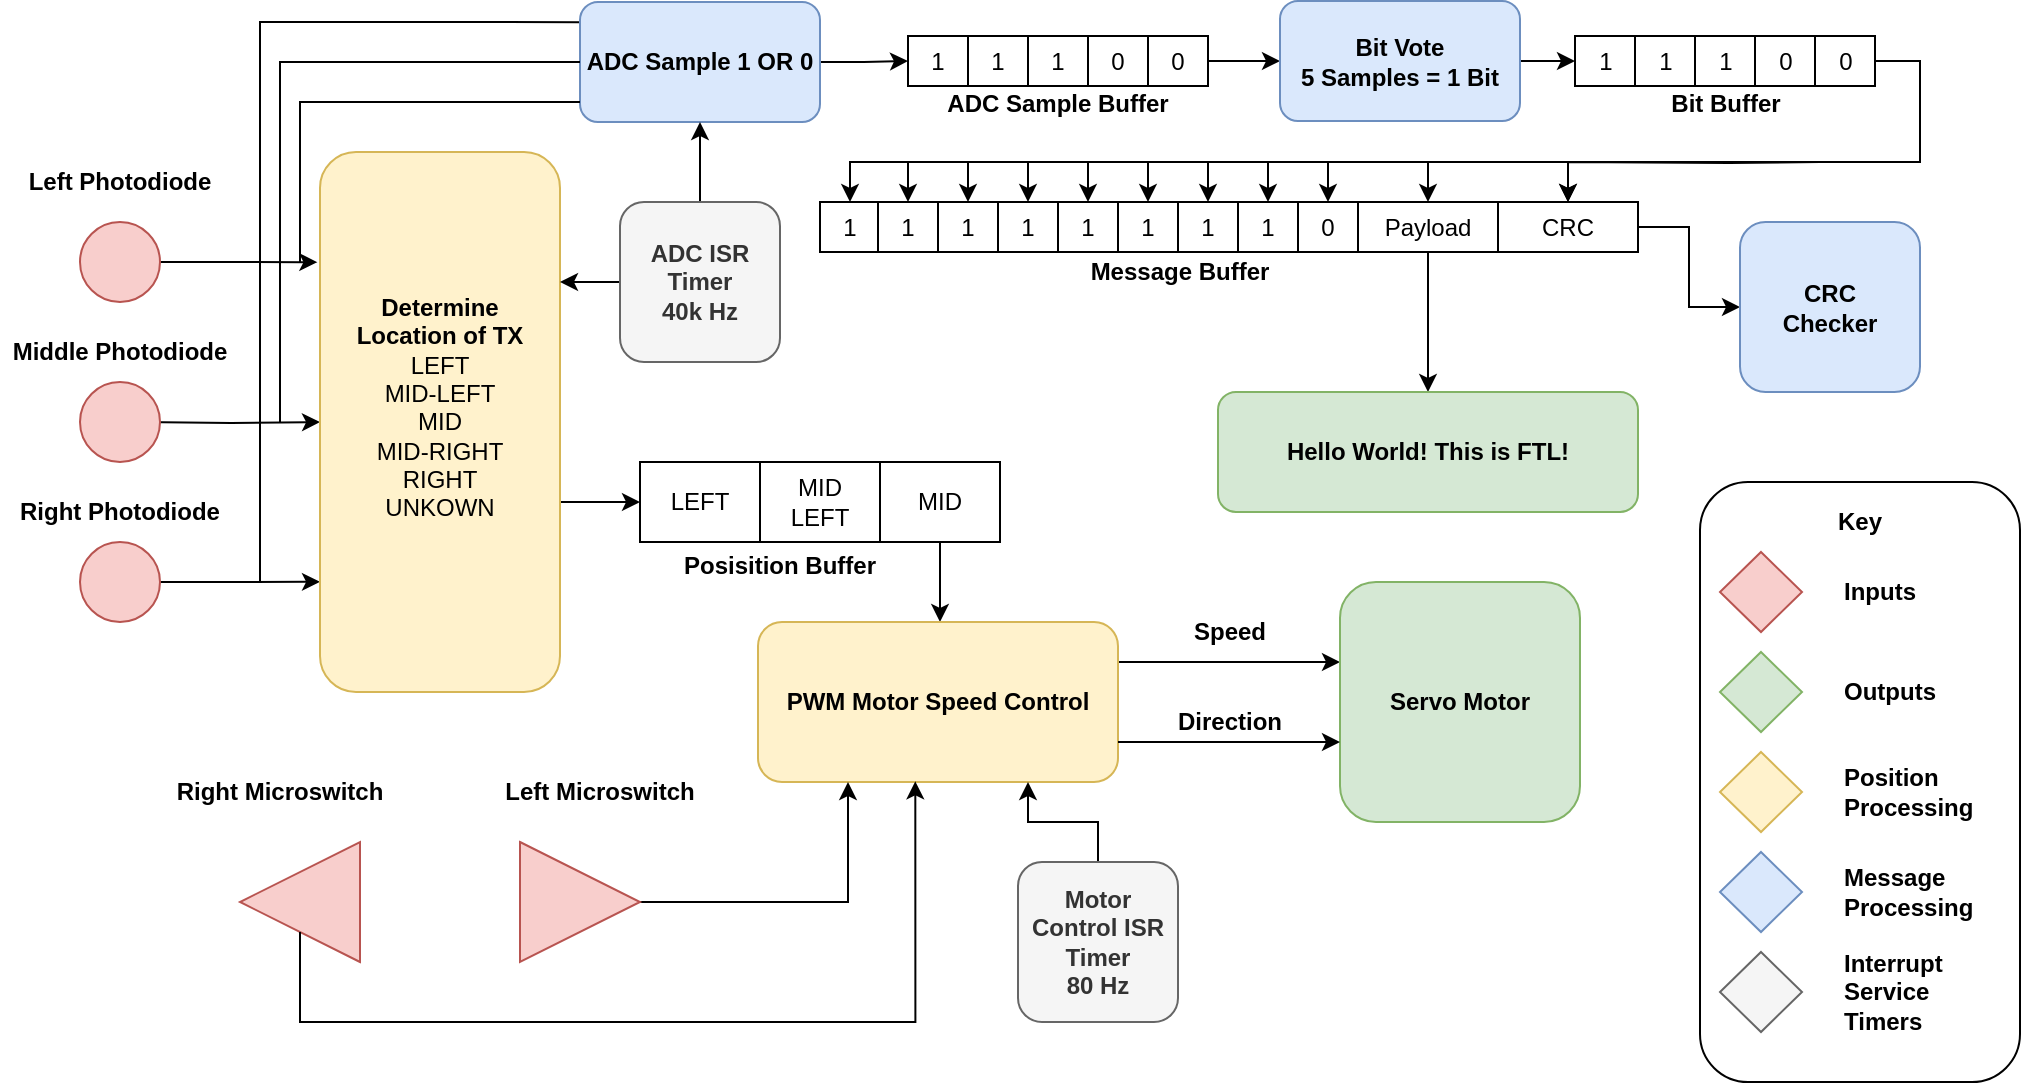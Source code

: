 <mxfile version="25.0.2" pages="2">
  <diagram name="Page-1" id="uJWA0XU8A8i6pRbWtTfs">
    <mxGraphModel dx="1018" dy="686" grid="1" gridSize="10" guides="1" tooltips="1" connect="1" arrows="1" fold="1" page="1" pageScale="1" pageWidth="850" pageHeight="1100" math="0" shadow="0">
      <root>
        <mxCell id="0" />
        <mxCell id="1" parent="0" />
        <mxCell id="qYzG8PUJJpeO185bwS53-140" value="" style="rounded=1;whiteSpace=wrap;html=1;" parent="1" vertex="1">
          <mxGeometry x="890" y="290" width="160" height="300" as="geometry" />
        </mxCell>
        <mxCell id="qYzG8PUJJpeO185bwS53-11" value="" style="edgeStyle=orthogonalEdgeStyle;rounded=0;orthogonalLoop=1;jettySize=auto;html=1;entryX=0;entryY=0.5;entryDx=0;entryDy=0;" parent="1" target="qYzG8PUJJpeO185bwS53-14" edge="1">
          <mxGeometry relative="1" as="geometry">
            <mxPoint x="110" y="260.0" as="sourcePoint" />
            <mxPoint x="190.26" y="240.0" as="targetPoint" />
          </mxGeometry>
        </mxCell>
        <mxCell id="qYzG8PUJJpeO185bwS53-3" value="" style="ellipse;whiteSpace=wrap;html=1;aspect=fixed;fillColor=#f8cecc;strokeColor=#b85450;" parent="1" vertex="1">
          <mxGeometry x="80" y="240" width="40" height="40" as="geometry" />
        </mxCell>
        <mxCell id="qYzG8PUJJpeO185bwS53-12" value="" style="edgeStyle=orthogonalEdgeStyle;rounded=0;orthogonalLoop=1;jettySize=auto;html=1;entryX=0;entryY=0.796;entryDx=0;entryDy=0;entryPerimeter=0;" parent="1" source="qYzG8PUJJpeO185bwS53-5" target="qYzG8PUJJpeO185bwS53-14" edge="1">
          <mxGeometry relative="1" as="geometry">
            <Array as="points" />
          </mxGeometry>
        </mxCell>
        <mxCell id="qYzG8PUJJpeO185bwS53-5" value="" style="ellipse;whiteSpace=wrap;html=1;aspect=fixed;fillColor=#f8cecc;strokeColor=#b85450;" parent="1" vertex="1">
          <mxGeometry x="80" y="320" width="40" height="40" as="geometry" />
        </mxCell>
        <mxCell id="qYzG8PUJJpeO185bwS53-10" value="" style="edgeStyle=orthogonalEdgeStyle;rounded=0;orthogonalLoop=1;jettySize=auto;html=1;entryX=-0.011;entryY=0.204;entryDx=0;entryDy=0;entryPerimeter=0;" parent="1" source="qYzG8PUJJpeO185bwS53-7" target="qYzG8PUJJpeO185bwS53-14" edge="1">
          <mxGeometry relative="1" as="geometry">
            <Array as="points" />
          </mxGeometry>
        </mxCell>
        <mxCell id="qYzG8PUJJpeO185bwS53-7" value="" style="ellipse;whiteSpace=wrap;html=1;aspect=fixed;fillColor=#f8cecc;strokeColor=#b85450;" parent="1" vertex="1">
          <mxGeometry x="80" y="160" width="40" height="40" as="geometry" />
        </mxCell>
        <mxCell id="qYzG8PUJJpeO185bwS53-98" style="edgeStyle=orthogonalEdgeStyle;rounded=0;orthogonalLoop=1;jettySize=auto;html=1;entryX=0;entryY=0.5;entryDx=0;entryDy=0;" parent="1" source="qYzG8PUJJpeO185bwS53-14" target="qYzG8PUJJpeO185bwS53-91" edge="1">
          <mxGeometry relative="1" as="geometry">
            <Array as="points">
              <mxPoint x="330" y="300" />
              <mxPoint x="330" y="300" />
            </Array>
          </mxGeometry>
        </mxCell>
        <mxCell id="qYzG8PUJJpeO185bwS53-14" value="&lt;div&gt;&lt;b&gt;Determine&lt;/b&gt;&lt;/div&gt;&lt;div&gt;&lt;b&gt;Location of TX&lt;/b&gt;&lt;/div&gt;&lt;div&gt;LEFT&lt;/div&gt;&lt;div&gt;MID-LEFT&lt;/div&gt;&lt;div&gt;MID&lt;br&gt;MID-RIGHT&lt;/div&gt;&lt;div&gt;RIGHT&lt;/div&gt;&lt;div&gt;UNKOWN&lt;/div&gt;&lt;div&gt;&lt;br&gt;&lt;/div&gt;" style="rounded=1;whiteSpace=wrap;html=1;fillColor=#fff2cc;strokeColor=#d6b656;" parent="1" vertex="1">
          <mxGeometry x="200" y="125" width="120" height="270" as="geometry" />
        </mxCell>
        <mxCell id="qYzG8PUJJpeO185bwS53-22" value="" style="endArrow=none;html=1;rounded=0;" parent="1" edge="1">
          <mxGeometry width="50" height="50" relative="1" as="geometry">
            <mxPoint x="170" y="340" as="sourcePoint" />
            <mxPoint x="170" y="260" as="targetPoint" />
          </mxGeometry>
        </mxCell>
        <mxCell id="qYzG8PUJJpeO185bwS53-23" value="" style="endArrow=none;html=1;rounded=0;entryX=0.004;entryY=0.168;entryDx=0;entryDy=0;entryPerimeter=0;" parent="1" target="qYzG8PUJJpeO185bwS53-36" edge="1">
          <mxGeometry width="50" height="50" relative="1" as="geometry">
            <mxPoint x="170" y="260" as="sourcePoint" />
            <mxPoint x="170" y="180" as="targetPoint" />
            <Array as="points">
              <mxPoint x="170" y="60" />
            </Array>
          </mxGeometry>
        </mxCell>
        <mxCell id="qYzG8PUJJpeO185bwS53-24" value="" style="endArrow=none;html=1;rounded=0;" parent="1" edge="1">
          <mxGeometry width="50" height="50" relative="1" as="geometry">
            <mxPoint x="180" y="260" as="sourcePoint" />
            <mxPoint x="180" y="180" as="targetPoint" />
          </mxGeometry>
        </mxCell>
        <mxCell id="qYzG8PUJJpeO185bwS53-46" value="" style="edgeStyle=orthogonalEdgeStyle;rounded=0;orthogonalLoop=1;jettySize=auto;html=1;entryX=0;entryY=0.5;entryDx=0;entryDy=0;" parent="1" source="qYzG8PUJJpeO185bwS53-36" target="qYzG8PUJJpeO185bwS53-40" edge="1">
          <mxGeometry relative="1" as="geometry" />
        </mxCell>
        <mxCell id="qYzG8PUJJpeO185bwS53-36" value="&lt;b&gt;ADC Sample 1 OR 0&lt;/b&gt;" style="rounded=1;whiteSpace=wrap;html=1;fillColor=#dae8fc;strokeColor=#6c8ebf;" parent="1" vertex="1">
          <mxGeometry x="330" y="50" width="120" height="60" as="geometry" />
        </mxCell>
        <mxCell id="qYzG8PUJJpeO185bwS53-38" value="" style="endArrow=none;html=1;rounded=0;" parent="1" edge="1">
          <mxGeometry width="50" height="50" relative="1" as="geometry">
            <mxPoint x="180" y="180" as="sourcePoint" />
            <mxPoint x="330" y="80" as="targetPoint" />
            <Array as="points">
              <mxPoint x="180" y="80" />
            </Array>
          </mxGeometry>
        </mxCell>
        <mxCell id="qYzG8PUJJpeO185bwS53-39" value="" style="endArrow=none;html=1;rounded=0;" parent="1" edge="1">
          <mxGeometry width="50" height="50" relative="1" as="geometry">
            <mxPoint x="190" y="180" as="sourcePoint" />
            <mxPoint x="330" y="100" as="targetPoint" />
            <Array as="points">
              <mxPoint x="190" y="100" />
            </Array>
          </mxGeometry>
        </mxCell>
        <mxCell id="qYzG8PUJJpeO185bwS53-40" value="1" style="rounded=0;whiteSpace=wrap;html=1;" parent="1" vertex="1">
          <mxGeometry x="494" y="67" width="30" height="25" as="geometry" />
        </mxCell>
        <mxCell id="qYzG8PUJJpeO185bwS53-41" value="1" style="rounded=0;whiteSpace=wrap;html=1;" parent="1" vertex="1">
          <mxGeometry x="524" y="67" width="30" height="25" as="geometry" />
        </mxCell>
        <mxCell id="qYzG8PUJJpeO185bwS53-43" value="1" style="rounded=0;whiteSpace=wrap;html=1;" parent="1" vertex="1">
          <mxGeometry x="554" y="67" width="30" height="25" as="geometry" />
        </mxCell>
        <mxCell id="qYzG8PUJJpeO185bwS53-44" value="0" style="rounded=0;whiteSpace=wrap;html=1;" parent="1" vertex="1">
          <mxGeometry x="584" y="67" width="30" height="25" as="geometry" />
        </mxCell>
        <mxCell id="qYzG8PUJJpeO185bwS53-48" value="" style="edgeStyle=orthogonalEdgeStyle;rounded=0;orthogonalLoop=1;jettySize=auto;html=1;entryX=0;entryY=0.5;entryDx=0;entryDy=0;" parent="1" source="qYzG8PUJJpeO185bwS53-45" target="K6CkPss2-uKIPyYRZU2p-3" edge="1">
          <mxGeometry relative="1" as="geometry">
            <mxPoint x="674" y="79.5" as="targetPoint" />
          </mxGeometry>
        </mxCell>
        <mxCell id="qYzG8PUJJpeO185bwS53-45" value="0" style="rounded=0;whiteSpace=wrap;html=1;" parent="1" vertex="1">
          <mxGeometry x="614" y="67" width="30" height="25" as="geometry" />
        </mxCell>
        <mxCell id="qYzG8PUJJpeO185bwS53-73" style="edgeStyle=orthogonalEdgeStyle;rounded=0;orthogonalLoop=1;jettySize=auto;html=1;entryX=0.5;entryY=0;entryDx=0;entryDy=0;" parent="1" target="qYzG8PUJJpeO185bwS53-56" edge="1">
          <mxGeometry relative="1" as="geometry">
            <Array as="points">
              <mxPoint x="720" y="130" />
              <mxPoint x="395" y="130" />
            </Array>
            <mxPoint x="950" y="130" as="sourcePoint" />
          </mxGeometry>
        </mxCell>
        <mxCell id="qYzG8PUJJpeO185bwS53-74" style="edgeStyle=orthogonalEdgeStyle;rounded=0;orthogonalLoop=1;jettySize=auto;html=1;entryX=0.5;entryY=0;entryDx=0;entryDy=0;" parent="1" target="qYzG8PUJJpeO185bwS53-57" edge="1">
          <mxGeometry relative="1" as="geometry">
            <Array as="points">
              <mxPoint x="720" y="130" />
              <mxPoint x="425" y="130" />
            </Array>
            <mxPoint x="950" y="130" as="sourcePoint" />
          </mxGeometry>
        </mxCell>
        <mxCell id="qYzG8PUJJpeO185bwS53-75" style="edgeStyle=orthogonalEdgeStyle;rounded=0;orthogonalLoop=1;jettySize=auto;html=1;entryX=0.5;entryY=0;entryDx=0;entryDy=0;" parent="1" target="qYzG8PUJJpeO185bwS53-58" edge="1">
          <mxGeometry relative="1" as="geometry">
            <Array as="points">
              <mxPoint x="720" y="130" />
              <mxPoint x="455" y="130" />
            </Array>
            <mxPoint x="950" y="130" as="sourcePoint" />
          </mxGeometry>
        </mxCell>
        <mxCell id="qYzG8PUJJpeO185bwS53-76" style="edgeStyle=orthogonalEdgeStyle;rounded=0;orthogonalLoop=1;jettySize=auto;html=1;entryX=0.5;entryY=0;entryDx=0;entryDy=0;" parent="1" target="qYzG8PUJJpeO185bwS53-59" edge="1">
          <mxGeometry relative="1" as="geometry">
            <Array as="points">
              <mxPoint x="720" y="130" />
              <mxPoint x="485" y="130" />
            </Array>
            <mxPoint x="950" y="130" as="sourcePoint" />
          </mxGeometry>
        </mxCell>
        <mxCell id="qYzG8PUJJpeO185bwS53-77" style="edgeStyle=orthogonalEdgeStyle;rounded=0;orthogonalLoop=1;jettySize=auto;html=1;entryX=0.5;entryY=0;entryDx=0;entryDy=0;" parent="1" target="qYzG8PUJJpeO185bwS53-61" edge="1">
          <mxGeometry relative="1" as="geometry">
            <Array as="points">
              <mxPoint x="720" y="130" />
              <mxPoint x="515" y="130" />
            </Array>
            <mxPoint x="950" y="130" as="sourcePoint" />
          </mxGeometry>
        </mxCell>
        <mxCell id="qYzG8PUJJpeO185bwS53-79" style="edgeStyle=orthogonalEdgeStyle;rounded=0;orthogonalLoop=1;jettySize=auto;html=1;entryX=0.5;entryY=0;entryDx=0;entryDy=0;" parent="1" target="qYzG8PUJJpeO185bwS53-62" edge="1">
          <mxGeometry relative="1" as="geometry">
            <Array as="points">
              <mxPoint x="720" y="130" />
              <mxPoint x="545" y="130" />
            </Array>
            <mxPoint x="950" y="130" as="sourcePoint" />
          </mxGeometry>
        </mxCell>
        <mxCell id="qYzG8PUJJpeO185bwS53-80" style="edgeStyle=orthogonalEdgeStyle;rounded=0;orthogonalLoop=1;jettySize=auto;html=1;entryX=0.5;entryY=0;entryDx=0;entryDy=0;" parent="1" target="qYzG8PUJJpeO185bwS53-63" edge="1">
          <mxGeometry relative="1" as="geometry">
            <Array as="points">
              <mxPoint x="720" y="130" />
              <mxPoint x="575" y="130" />
            </Array>
            <mxPoint x="950" y="130" as="sourcePoint" />
          </mxGeometry>
        </mxCell>
        <mxCell id="qYzG8PUJJpeO185bwS53-81" style="edgeStyle=orthogonalEdgeStyle;rounded=0;orthogonalLoop=1;jettySize=auto;html=1;entryX=0.5;entryY=0;entryDx=0;entryDy=0;" parent="1" target="qYzG8PUJJpeO185bwS53-64" edge="1">
          <mxGeometry relative="1" as="geometry">
            <Array as="points">
              <mxPoint x="720" y="130" />
              <mxPoint x="605" y="130" />
            </Array>
            <mxPoint x="950" y="130" as="sourcePoint" />
          </mxGeometry>
        </mxCell>
        <mxCell id="qYzG8PUJJpeO185bwS53-82" style="edgeStyle=orthogonalEdgeStyle;rounded=0;orthogonalLoop=1;jettySize=auto;html=1;entryX=0.5;entryY=0;entryDx=0;entryDy=0;" parent="1" target="qYzG8PUJJpeO185bwS53-65" edge="1">
          <mxGeometry relative="1" as="geometry">
            <mxPoint x="950" y="130" as="sourcePoint" />
            <Array as="points">
              <mxPoint x="830" y="130" />
              <mxPoint x="754" y="130" />
            </Array>
          </mxGeometry>
        </mxCell>
        <mxCell id="qYzG8PUJJpeO185bwS53-84" style="edgeStyle=orthogonalEdgeStyle;rounded=0;orthogonalLoop=1;jettySize=auto;html=1;entryX=0.5;entryY=0;entryDx=0;entryDy=0;" parent="1" target="qYzG8PUJJpeO185bwS53-66" edge="1">
          <mxGeometry relative="1" as="geometry">
            <mxPoint x="950" y="130" as="sourcePoint" />
          </mxGeometry>
        </mxCell>
        <mxCell id="qYzG8PUJJpeO185bwS53-55" value="1" style="rounded=0;whiteSpace=wrap;html=1;" parent="1" vertex="1">
          <mxGeometry x="450" y="150" width="30" height="25" as="geometry" />
        </mxCell>
        <mxCell id="qYzG8PUJJpeO185bwS53-56" value="1" style="rounded=0;whiteSpace=wrap;html=1;" parent="1" vertex="1">
          <mxGeometry x="479" y="150" width="30" height="25" as="geometry" />
        </mxCell>
        <mxCell id="qYzG8PUJJpeO185bwS53-57" value="1" style="rounded=0;whiteSpace=wrap;html=1;" parent="1" vertex="1">
          <mxGeometry x="509" y="150" width="30" height="25" as="geometry" />
        </mxCell>
        <mxCell id="qYzG8PUJJpeO185bwS53-58" value="1" style="rounded=0;whiteSpace=wrap;html=1;" parent="1" vertex="1">
          <mxGeometry x="539" y="150" width="30" height="25" as="geometry" />
        </mxCell>
        <mxCell id="qYzG8PUJJpeO185bwS53-59" value="1" style="rounded=0;whiteSpace=wrap;html=1;" parent="1" vertex="1">
          <mxGeometry x="569" y="150" width="30" height="25" as="geometry" />
        </mxCell>
        <mxCell id="qYzG8PUJJpeO185bwS53-60" value="&lt;b&gt;ADC Sample Buffer&lt;/b&gt;" style="text;strokeColor=none;align=center;fillColor=none;html=1;verticalAlign=middle;whiteSpace=wrap;rounded=0;" parent="1" vertex="1">
          <mxGeometry x="509" y="89.5" width="120" height="22" as="geometry" />
        </mxCell>
        <mxCell id="qYzG8PUJJpeO185bwS53-61" value="1" style="rounded=0;whiteSpace=wrap;html=1;" parent="1" vertex="1">
          <mxGeometry x="599" y="150" width="30" height="25" as="geometry" />
        </mxCell>
        <mxCell id="qYzG8PUJJpeO185bwS53-62" value="1" style="rounded=0;whiteSpace=wrap;html=1;" parent="1" vertex="1">
          <mxGeometry x="629" y="150" width="30" height="25" as="geometry" />
        </mxCell>
        <mxCell id="qYzG8PUJJpeO185bwS53-63" value="1" style="rounded=0;whiteSpace=wrap;html=1;" parent="1" vertex="1">
          <mxGeometry x="659" y="150" width="30" height="25" as="geometry" />
        </mxCell>
        <mxCell id="qYzG8PUJJpeO185bwS53-64" value="0" style="rounded=0;whiteSpace=wrap;html=1;" parent="1" vertex="1">
          <mxGeometry x="689" y="150" width="30" height="25" as="geometry" />
        </mxCell>
        <mxCell id="qYzG8PUJJpeO185bwS53-88" value="" style="edgeStyle=orthogonalEdgeStyle;rounded=0;orthogonalLoop=1;jettySize=auto;html=1;" parent="1" source="qYzG8PUJJpeO185bwS53-65" target="qYzG8PUJJpeO185bwS53-85" edge="1">
          <mxGeometry relative="1" as="geometry" />
        </mxCell>
        <mxCell id="qYzG8PUJJpeO185bwS53-65" value="Payload" style="rounded=0;whiteSpace=wrap;html=1;" parent="1" vertex="1">
          <mxGeometry x="719" y="150" width="70" height="25" as="geometry" />
        </mxCell>
        <mxCell id="qYzG8PUJJpeO185bwS53-102" style="edgeStyle=orthogonalEdgeStyle;rounded=0;orthogonalLoop=1;jettySize=auto;html=1;entryX=0;entryY=0.5;entryDx=0;entryDy=0;" parent="1" source="qYzG8PUJJpeO185bwS53-66" target="qYzG8PUJJpeO185bwS53-101" edge="1">
          <mxGeometry relative="1" as="geometry" />
        </mxCell>
        <mxCell id="qYzG8PUJJpeO185bwS53-66" value="CRC" style="rounded=0;whiteSpace=wrap;html=1;" parent="1" vertex="1">
          <mxGeometry x="789" y="150" width="70" height="25" as="geometry" />
        </mxCell>
        <mxCell id="qYzG8PUJJpeO185bwS53-67" value="" style="endArrow=classic;html=1;rounded=0;entryX=0.5;entryY=0;entryDx=0;entryDy=0;" parent="1" target="qYzG8PUJJpeO185bwS53-55" edge="1">
          <mxGeometry width="50" height="50" relative="1" as="geometry">
            <mxPoint x="950" y="130" as="sourcePoint" />
            <mxPoint x="540" y="180" as="targetPoint" />
            <Array as="points">
              <mxPoint x="830" y="130" />
              <mxPoint x="720" y="130" />
              <mxPoint x="465" y="130" />
            </Array>
          </mxGeometry>
        </mxCell>
        <mxCell id="qYzG8PUJJpeO185bwS53-85" value="&lt;b&gt;Hello World! This is FTL!&lt;/b&gt;" style="rounded=1;whiteSpace=wrap;html=1;fillColor=#d5e8d4;strokeColor=#82b366;" parent="1" vertex="1">
          <mxGeometry x="649" y="245" width="210" height="60" as="geometry" />
        </mxCell>
        <mxCell id="qYzG8PUJJpeO185bwS53-90" value="" style="edgeStyle=orthogonalEdgeStyle;rounded=0;orthogonalLoop=1;jettySize=auto;html=1;" parent="1" source="qYzG8PUJJpeO185bwS53-87" target="qYzG8PUJJpeO185bwS53-36" edge="1">
          <mxGeometry relative="1" as="geometry" />
        </mxCell>
        <mxCell id="qYzG8PUJJpeO185bwS53-93" value="" style="edgeStyle=orthogonalEdgeStyle;rounded=0;orthogonalLoop=1;jettySize=auto;html=1;" parent="1" source="qYzG8PUJJpeO185bwS53-87" target="qYzG8PUJJpeO185bwS53-14" edge="1">
          <mxGeometry relative="1" as="geometry">
            <Array as="points">
              <mxPoint x="340" y="190" />
              <mxPoint x="340" y="190" />
            </Array>
          </mxGeometry>
        </mxCell>
        <mxCell id="qYzG8PUJJpeO185bwS53-87" value="&lt;b&gt;ADC ISR Timer&lt;/b&gt;&lt;div&gt;&lt;b&gt;40k Hz&lt;/b&gt;&lt;/div&gt;" style="rounded=1;whiteSpace=wrap;html=1;fillColor=#f5f5f5;fontColor=#333333;strokeColor=#666666;" parent="1" vertex="1">
          <mxGeometry x="350" y="150" width="80" height="80" as="geometry" />
        </mxCell>
        <mxCell id="qYzG8PUJJpeO185bwS53-91" value="LEFT" style="rounded=0;whiteSpace=wrap;html=1;" parent="1" vertex="1">
          <mxGeometry x="360" y="280" width="60" height="40" as="geometry" />
        </mxCell>
        <mxCell id="qYzG8PUJJpeO185bwS53-92" value="&lt;b&gt;Message Buffer&lt;/b&gt;" style="text;strokeColor=none;align=center;fillColor=none;html=1;verticalAlign=middle;whiteSpace=wrap;rounded=0;" parent="1" vertex="1">
          <mxGeometry x="580" y="170" width="100" height="30" as="geometry" />
        </mxCell>
        <mxCell id="qYzG8PUJJpeO185bwS53-103" value="" style="edgeStyle=orthogonalEdgeStyle;rounded=0;orthogonalLoop=1;jettySize=auto;html=1;" parent="1" source="qYzG8PUJJpeO185bwS53-94" target="qYzG8PUJJpeO185bwS53-99" edge="1">
          <mxGeometry relative="1" as="geometry">
            <Array as="points">
              <mxPoint x="510" y="300" />
            </Array>
          </mxGeometry>
        </mxCell>
        <mxCell id="qYzG8PUJJpeO185bwS53-94" value="MID&lt;div&gt;LEFT&lt;/div&gt;" style="rounded=0;whiteSpace=wrap;html=1;" parent="1" vertex="1">
          <mxGeometry x="420" y="280" width="60" height="40" as="geometry" />
        </mxCell>
        <mxCell id="qYzG8PUJJpeO185bwS53-95" value="MID" style="rounded=0;whiteSpace=wrap;html=1;" parent="1" vertex="1">
          <mxGeometry x="480" y="280" width="60" height="40" as="geometry" />
        </mxCell>
        <mxCell id="qYzG8PUJJpeO185bwS53-105" value="" style="edgeStyle=orthogonalEdgeStyle;rounded=0;orthogonalLoop=1;jettySize=auto;html=1;" parent="1" source="qYzG8PUJJpeO185bwS53-99" target="qYzG8PUJJpeO185bwS53-100" edge="1">
          <mxGeometry relative="1" as="geometry">
            <Array as="points">
              <mxPoint x="660" y="380" />
              <mxPoint x="660" y="380" />
            </Array>
          </mxGeometry>
        </mxCell>
        <mxCell id="qYzG8PUJJpeO185bwS53-99" value="&lt;b&gt;PWM Motor Speed Control&lt;/b&gt;" style="rounded=1;whiteSpace=wrap;html=1;fillColor=#fff2cc;strokeColor=#d6b656;" parent="1" vertex="1">
          <mxGeometry x="419" y="360" width="180" height="80" as="geometry" />
        </mxCell>
        <mxCell id="qYzG8PUJJpeO185bwS53-100" value="&lt;b&gt;Servo Motor&lt;/b&gt;" style="rounded=1;whiteSpace=wrap;html=1;fillColor=#d5e8d4;strokeColor=#82b366;" parent="1" vertex="1">
          <mxGeometry x="710" y="340" width="120" height="120" as="geometry" />
        </mxCell>
        <mxCell id="qYzG8PUJJpeO185bwS53-101" value="&lt;b&gt;CRC&lt;/b&gt;&lt;div&gt;&lt;b&gt;Checker&lt;/b&gt;&lt;/div&gt;" style="rounded=1;whiteSpace=wrap;html=1;fillColor=#dae8fc;strokeColor=#6c8ebf;" parent="1" vertex="1">
          <mxGeometry x="910" y="160" width="90" height="85" as="geometry" />
        </mxCell>
        <mxCell id="qYzG8PUJJpeO185bwS53-104" value="&lt;b&gt;Posisition Buffer&lt;/b&gt;" style="text;strokeColor=none;align=center;fillColor=none;html=1;verticalAlign=middle;whiteSpace=wrap;rounded=0;" parent="1" vertex="1">
          <mxGeometry x="380" y="320" width="100" height="24" as="geometry" />
        </mxCell>
        <mxCell id="qYzG8PUJJpeO185bwS53-106" value="" style="edgeStyle=orthogonalEdgeStyle;rounded=0;orthogonalLoop=1;jettySize=auto;html=1;" parent="1" edge="1">
          <mxGeometry relative="1" as="geometry">
            <mxPoint x="599" y="420" as="sourcePoint" />
            <mxPoint x="710" y="420" as="targetPoint" />
          </mxGeometry>
        </mxCell>
        <mxCell id="qYzG8PUJJpeO185bwS53-109" value="&lt;b&gt;Speed&lt;/b&gt;" style="text;strokeColor=none;align=center;fillColor=none;html=1;verticalAlign=middle;whiteSpace=wrap;rounded=0;" parent="1" vertex="1">
          <mxGeometry x="625" y="350" width="60" height="30" as="geometry" />
        </mxCell>
        <mxCell id="qYzG8PUJJpeO185bwS53-112" value="&lt;b&gt;Direction&lt;/b&gt;" style="text;strokeColor=none;align=center;fillColor=none;html=1;verticalAlign=middle;whiteSpace=wrap;rounded=0;" parent="1" vertex="1">
          <mxGeometry x="625" y="395" width="60" height="30" as="geometry" />
        </mxCell>
        <mxCell id="qYzG8PUJJpeO185bwS53-113" value="&lt;b&gt;Left Photodiode&lt;/b&gt;" style="text;strokeColor=none;align=center;fillColor=none;html=1;verticalAlign=middle;whiteSpace=wrap;rounded=0;" parent="1" vertex="1">
          <mxGeometry x="40" y="125" width="120" height="30" as="geometry" />
        </mxCell>
        <mxCell id="qYzG8PUJJpeO185bwS53-114" value="&lt;b&gt;Middle Photodiode&lt;/b&gt;" style="text;strokeColor=none;align=center;fillColor=none;html=1;verticalAlign=middle;whiteSpace=wrap;rounded=0;" parent="1" vertex="1">
          <mxGeometry x="40" y="210" width="120" height="30" as="geometry" />
        </mxCell>
        <mxCell id="qYzG8PUJJpeO185bwS53-115" value="&lt;b&gt;Right Photodiode&lt;/b&gt;" style="text;strokeColor=none;align=center;fillColor=none;html=1;verticalAlign=middle;whiteSpace=wrap;rounded=0;" parent="1" vertex="1">
          <mxGeometry x="40" y="290" width="120" height="30" as="geometry" />
        </mxCell>
        <mxCell id="qYzG8PUJJpeO185bwS53-120" style="edgeStyle=orthogonalEdgeStyle;rounded=0;orthogonalLoop=1;jettySize=auto;html=1;entryX=0.25;entryY=1;entryDx=0;entryDy=0;" parent="1" source="qYzG8PUJJpeO185bwS53-116" target="qYzG8PUJJpeO185bwS53-99" edge="1">
          <mxGeometry relative="1" as="geometry" />
        </mxCell>
        <mxCell id="qYzG8PUJJpeO185bwS53-116" value="" style="triangle;whiteSpace=wrap;html=1;fillColor=#f8cecc;strokeColor=#b85450;" parent="1" vertex="1">
          <mxGeometry x="300" y="470" width="60" height="60" as="geometry" />
        </mxCell>
        <mxCell id="qYzG8PUJJpeO185bwS53-117" value="" style="triangle;whiteSpace=wrap;html=1;direction=west;fillColor=#f8cecc;strokeColor=#b85450;" parent="1" vertex="1">
          <mxGeometry x="160" y="470" width="60" height="60" as="geometry" />
        </mxCell>
        <mxCell id="qYzG8PUJJpeO185bwS53-118" value="&lt;b&gt;Right Microswitch&lt;/b&gt;" style="text;strokeColor=none;align=center;fillColor=none;html=1;verticalAlign=middle;whiteSpace=wrap;rounded=0;" parent="1" vertex="1">
          <mxGeometry x="120" y="430" width="120" height="30" as="geometry" />
        </mxCell>
        <mxCell id="qYzG8PUJJpeO185bwS53-119" value="&lt;b&gt;Left Microswitch&lt;/b&gt;" style="text;strokeColor=none;align=center;fillColor=none;html=1;verticalAlign=middle;whiteSpace=wrap;rounded=0;" parent="1" vertex="1">
          <mxGeometry x="280" y="430" width="120" height="30" as="geometry" />
        </mxCell>
        <mxCell id="qYzG8PUJJpeO185bwS53-122" style="edgeStyle=orthogonalEdgeStyle;rounded=0;orthogonalLoop=1;jettySize=auto;html=1;entryX=0.437;entryY=0.996;entryDx=0;entryDy=0;entryPerimeter=0;" parent="1" source="qYzG8PUJJpeO185bwS53-117" target="qYzG8PUJJpeO185bwS53-99" edge="1">
          <mxGeometry relative="1" as="geometry">
            <Array as="points">
              <mxPoint x="190" y="560" />
              <mxPoint x="498" y="560" />
            </Array>
          </mxGeometry>
        </mxCell>
        <mxCell id="qYzG8PUJJpeO185bwS53-126" style="edgeStyle=orthogonalEdgeStyle;rounded=0;orthogonalLoop=1;jettySize=auto;html=1;entryX=0.75;entryY=1;entryDx=0;entryDy=0;" parent="1" source="qYzG8PUJJpeO185bwS53-123" target="qYzG8PUJJpeO185bwS53-99" edge="1">
          <mxGeometry relative="1" as="geometry" />
        </mxCell>
        <mxCell id="qYzG8PUJJpeO185bwS53-123" value="&lt;b&gt;Motor Control ISR Timer&lt;/b&gt;&lt;div&gt;&lt;b&gt;80 Hz&lt;/b&gt;&lt;/div&gt;" style="rounded=1;whiteSpace=wrap;html=1;fillColor=#f5f5f5;fontColor=#333333;strokeColor=#666666;" parent="1" vertex="1">
          <mxGeometry x="549" y="480" width="80" height="80" as="geometry" />
        </mxCell>
        <mxCell id="qYzG8PUJJpeO185bwS53-128" value="" style="rhombus;whiteSpace=wrap;html=1;fillColor=#f8cecc;strokeColor=#b85450;" parent="1" vertex="1">
          <mxGeometry x="900" y="325" width="41" height="40" as="geometry" />
        </mxCell>
        <mxCell id="qYzG8PUJJpeO185bwS53-129" value="" style="rhombus;whiteSpace=wrap;html=1;fillColor=#d5e8d4;strokeColor=#82b366;" parent="1" vertex="1">
          <mxGeometry x="900" y="375" width="41" height="40" as="geometry" />
        </mxCell>
        <mxCell id="qYzG8PUJJpeO185bwS53-130" value="" style="rhombus;whiteSpace=wrap;html=1;fillColor=#fff2cc;strokeColor=#d6b656;" parent="1" vertex="1">
          <mxGeometry x="900" y="425" width="41" height="40" as="geometry" />
        </mxCell>
        <mxCell id="qYzG8PUJJpeO185bwS53-131" value="" style="rhombus;whiteSpace=wrap;html=1;fillColor=#dae8fc;strokeColor=#6c8ebf;" parent="1" vertex="1">
          <mxGeometry x="900" y="475" width="41" height="40" as="geometry" />
        </mxCell>
        <mxCell id="qYzG8PUJJpeO185bwS53-132" value="" style="rhombus;whiteSpace=wrap;html=1;fillColor=#f5f5f5;strokeColor=#666666;fontColor=#333333;" parent="1" vertex="1">
          <mxGeometry x="900" y="525" width="41" height="40" as="geometry" />
        </mxCell>
        <mxCell id="qYzG8PUJJpeO185bwS53-133" value="&lt;b&gt;Inputs&lt;/b&gt;" style="text;strokeColor=none;align=left;fillColor=none;html=1;verticalAlign=middle;whiteSpace=wrap;rounded=0;" parent="1" vertex="1">
          <mxGeometry x="960" y="330" width="60" height="30" as="geometry" />
        </mxCell>
        <mxCell id="qYzG8PUJJpeO185bwS53-135" value="&lt;b&gt;Outputs&lt;/b&gt;" style="text;strokeColor=none;align=left;fillColor=none;html=1;verticalAlign=middle;whiteSpace=wrap;rounded=0;" parent="1" vertex="1">
          <mxGeometry x="960" y="380" width="60" height="30" as="geometry" />
        </mxCell>
        <mxCell id="qYzG8PUJJpeO185bwS53-137" value="&lt;b&gt;Position Processing&lt;/b&gt;" style="text;strokeColor=none;align=left;fillColor=none;html=1;verticalAlign=middle;whiteSpace=wrap;rounded=0;" parent="1" vertex="1">
          <mxGeometry x="960" y="430" width="60" height="30" as="geometry" />
        </mxCell>
        <mxCell id="qYzG8PUJJpeO185bwS53-138" value="&lt;b&gt;Message Processing&lt;/b&gt;" style="text;strokeColor=none;align=left;fillColor=none;html=1;verticalAlign=middle;whiteSpace=wrap;rounded=0;" parent="1" vertex="1">
          <mxGeometry x="960" y="480" width="60" height="30" as="geometry" />
        </mxCell>
        <mxCell id="qYzG8PUJJpeO185bwS53-139" value="&lt;b&gt;Interrupt Service Timers&lt;/b&gt;" style="text;strokeColor=none;align=left;fillColor=none;html=1;verticalAlign=middle;whiteSpace=wrap;rounded=0;" parent="1" vertex="1">
          <mxGeometry x="960" y="530" width="80" height="30" as="geometry" />
        </mxCell>
        <mxCell id="qYzG8PUJJpeO185bwS53-141" value="&lt;b&gt;Key&lt;/b&gt;" style="text;strokeColor=none;align=center;fillColor=none;html=1;verticalAlign=middle;whiteSpace=wrap;rounded=0;" parent="1" vertex="1">
          <mxGeometry x="940" y="295" width="60" height="30" as="geometry" />
        </mxCell>
        <mxCell id="K6CkPss2-uKIPyYRZU2p-20" style="edgeStyle=orthogonalEdgeStyle;rounded=0;orthogonalLoop=1;jettySize=auto;html=1;entryX=0;entryY=0.5;entryDx=0;entryDy=0;" edge="1" parent="1" source="K6CkPss2-uKIPyYRZU2p-3" target="K6CkPss2-uKIPyYRZU2p-12">
          <mxGeometry relative="1" as="geometry" />
        </mxCell>
        <mxCell id="K6CkPss2-uKIPyYRZU2p-3" value="&lt;b&gt;Bit Vote&lt;/b&gt;&lt;div&gt;&lt;b&gt;5 Samples = 1 Bit&lt;/b&gt;&lt;/div&gt;" style="rounded=1;whiteSpace=wrap;html=1;fillColor=#dae8fc;strokeColor=#6c8ebf;" vertex="1" parent="1">
          <mxGeometry x="680" y="49.5" width="120" height="60" as="geometry" />
        </mxCell>
        <mxCell id="K6CkPss2-uKIPyYRZU2p-12" value="1" style="rounded=0;whiteSpace=wrap;html=1;" vertex="1" parent="1">
          <mxGeometry x="827.5" y="67" width="30" height="25" as="geometry" />
        </mxCell>
        <mxCell id="K6CkPss2-uKIPyYRZU2p-13" value="1" style="rounded=0;whiteSpace=wrap;html=1;" vertex="1" parent="1">
          <mxGeometry x="857.5" y="67" width="30" height="25" as="geometry" />
        </mxCell>
        <mxCell id="K6CkPss2-uKIPyYRZU2p-14" value="1" style="rounded=0;whiteSpace=wrap;html=1;" vertex="1" parent="1">
          <mxGeometry x="887.5" y="67" width="30" height="25" as="geometry" />
        </mxCell>
        <mxCell id="K6CkPss2-uKIPyYRZU2p-15" value="0" style="rounded=0;whiteSpace=wrap;html=1;" vertex="1" parent="1">
          <mxGeometry x="917.5" y="67" width="30" height="25" as="geometry" />
        </mxCell>
        <mxCell id="K6CkPss2-uKIPyYRZU2p-16" value="" style="edgeStyle=orthogonalEdgeStyle;rounded=0;orthogonalLoop=1;jettySize=auto;html=1;entryX=0.5;entryY=0;entryDx=0;entryDy=0;" edge="1" parent="1" source="K6CkPss2-uKIPyYRZU2p-17" target="qYzG8PUJJpeO185bwS53-66">
          <mxGeometry relative="1" as="geometry">
            <mxPoint x="1013.5" y="80" as="targetPoint" />
            <Array as="points">
              <mxPoint x="1000" y="80" />
              <mxPoint x="1000" y="130" />
              <mxPoint x="824" y="130" />
            </Array>
          </mxGeometry>
        </mxCell>
        <mxCell id="K6CkPss2-uKIPyYRZU2p-17" value="0" style="rounded=0;whiteSpace=wrap;html=1;" vertex="1" parent="1">
          <mxGeometry x="947.5" y="67" width="30" height="25" as="geometry" />
        </mxCell>
        <mxCell id="K6CkPss2-uKIPyYRZU2p-18" value="&lt;b&gt;Bit Buffer&lt;/b&gt;" style="text;strokeColor=none;align=center;fillColor=none;html=1;verticalAlign=middle;whiteSpace=wrap;rounded=0;" vertex="1" parent="1">
          <mxGeometry x="842.5" y="89.5" width="120" height="22" as="geometry" />
        </mxCell>
      </root>
    </mxGraphModel>
  </diagram>
  <diagram id="BpqaqX37z8BiDU8gSLDn" name="Page-2">
    <mxGraphModel dx="1436" dy="968" grid="1" gridSize="10" guides="1" tooltips="1" connect="1" arrows="1" fold="1" page="1" pageScale="1" pageWidth="850" pageHeight="1100" math="0" shadow="0">
      <root>
        <mxCell id="0" />
        <mxCell id="1" parent="0" />
        <mxCell id="DgQxvGuE9-1DHLy5hMrr-1" value="INIT/LOST" style="rounded=1;whiteSpace=wrap;html=1;labelPosition=center;verticalLabelPosition=top;align=center;verticalAlign=bottom;fontStyle=1;fillColor=#f8cecc;strokeColor=#b85450;labelBackgroundColor=none;" vertex="1" parent="1">
          <mxGeometry x="70" y="210" width="230" height="210" as="geometry" />
        </mxCell>
        <mxCell id="DgQxvGuE9-1DHLy5hMrr-2" value="SYNC" style="rounded=1;whiteSpace=wrap;html=1;labelPosition=center;verticalLabelPosition=top;align=center;verticalAlign=bottom;fontStyle=1;fillColor=#dae8fc;strokeColor=#6c8ebf;labelBackgroundColor=none;" vertex="1" parent="1">
          <mxGeometry x="350" y="210" width="550" height="380" as="geometry" />
        </mxCell>
        <mxCell id="DgQxvGuE9-1DHLy5hMrr-20" value="" style="edgeStyle=orthogonalEdgeStyle;rounded=0;orthogonalLoop=1;jettySize=auto;html=1;fontStyle=1;labelBackgroundColor=none;" edge="1" parent="1" source="DgQxvGuE9-1DHLy5hMrr-4" target="DgQxvGuE9-1DHLy5hMrr-5">
          <mxGeometry relative="1" as="geometry" />
        </mxCell>
        <mxCell id="DgQxvGuE9-1DHLy5hMrr-4" value="Load Samples from ADC Buffer" style="rounded=1;whiteSpace=wrap;html=1;fontStyle=1;fillColor=#d5e8d4;strokeColor=#82b366;labelBackgroundColor=none;" vertex="1" parent="1">
          <mxGeometry x="130" y="230" width="120" height="60" as="geometry" />
        </mxCell>
        <mxCell id="DgQxvGuE9-1DHLy5hMrr-7" value="NO" style="edgeStyle=orthogonalEdgeStyle;rounded=0;orthogonalLoop=1;jettySize=auto;html=1;entryX=0;entryY=0.5;entryDx=0;entryDy=0;exitX=0;exitY=0.5;exitDx=0;exitDy=0;fontStyle=1;labelBackgroundColor=none;" edge="1" parent="1" source="DgQxvGuE9-1DHLy5hMrr-5" target="DgQxvGuE9-1DHLy5hMrr-4">
          <mxGeometry x="-0.778" y="-10" relative="1" as="geometry">
            <Array as="points">
              <mxPoint x="90" y="360" />
              <mxPoint x="90" y="260" />
            </Array>
            <mxPoint as="offset" />
          </mxGeometry>
        </mxCell>
        <mxCell id="DgQxvGuE9-1DHLy5hMrr-9" value="YES" style="edgeStyle=orthogonalEdgeStyle;rounded=0;orthogonalLoop=1;jettySize=auto;html=1;entryX=0;entryY=0.5;entryDx=0;entryDy=0;fontStyle=1;labelBackgroundColor=none;" edge="1" parent="1" source="DgQxvGuE9-1DHLy5hMrr-5" target="DgQxvGuE9-1DHLy5hMrr-8">
          <mxGeometry x="-0.84" y="10" relative="1" as="geometry">
            <mxPoint x="380" y="250" as="targetPoint" />
            <Array as="points">
              <mxPoint x="320" y="360" />
              <mxPoint x="320" y="310" />
            </Array>
            <mxPoint as="offset" />
          </mxGeometry>
        </mxCell>
        <mxCell id="DgQxvGuE9-1DHLy5hMrr-5" value="Are 4/5 Samples 1&#39;s" style="rounded=1;whiteSpace=wrap;html=1;fontStyle=1;fillColor=#fff2cc;strokeColor=#d6b656;labelBackgroundColor=none;" vertex="1" parent="1">
          <mxGeometry x="130" y="330" width="120" height="60" as="geometry" />
        </mxCell>
        <mxCell id="DgQxvGuE9-1DHLy5hMrr-12" value="" style="edgeStyle=orthogonalEdgeStyle;rounded=0;orthogonalLoop=1;jettySize=auto;html=1;fontStyle=1;labelBackgroundColor=none;" edge="1" parent="1" source="DgQxvGuE9-1DHLy5hMrr-8" target="DgQxvGuE9-1DHLy5hMrr-10">
          <mxGeometry relative="1" as="geometry" />
        </mxCell>
        <mxCell id="DgQxvGuE9-1DHLy5hMrr-8" value="Conduct Sample Voting" style="rounded=1;whiteSpace=wrap;html=1;fontStyle=1;fillColor=#d5e8d4;strokeColor=#82b366;labelBackgroundColor=none;" vertex="1" parent="1">
          <mxGeometry x="380" y="280" width="120" height="60" as="geometry" />
        </mxCell>
        <mxCell id="DgQxvGuE9-1DHLy5hMrr-14" value="NO, Ambiguous Bits" style="edgeStyle=orthogonalEdgeStyle;rounded=0;orthogonalLoop=1;jettySize=auto;html=1;entryX=0;entryY=0.5;entryDx=0;entryDy=0;fontStyle=1;labelBackgroundColor=none;" edge="1" parent="1" source="DgQxvGuE9-1DHLy5hMrr-10" target="DgQxvGuE9-1DHLy5hMrr-4">
          <mxGeometry x="-0.757" y="-10" relative="1" as="geometry">
            <Array as="points">
              <mxPoint x="440" y="480" />
              <mxPoint x="40" y="480" />
              <mxPoint x="40" y="260" />
            </Array>
            <mxPoint as="offset" />
          </mxGeometry>
        </mxCell>
        <mxCell id="DgQxvGuE9-1DHLy5hMrr-16" value="YES" style="edgeStyle=orthogonalEdgeStyle;rounded=0;orthogonalLoop=1;jettySize=auto;html=1;fontStyle=1;labelBackgroundColor=none;" edge="1" parent="1" source="DgQxvGuE9-1DHLy5hMrr-10" target="DgQxvGuE9-1DHLy5hMrr-15">
          <mxGeometry x="-0.75" y="10" relative="1" as="geometry">
            <mxPoint as="offset" />
          </mxGeometry>
        </mxCell>
        <mxCell id="DgQxvGuE9-1DHLy5hMrr-10" value="Do 4 of the Samples Agree?" style="rounded=1;whiteSpace=wrap;html=1;fontStyle=1;fillColor=#fff2cc;strokeColor=#d6b656;labelBackgroundColor=none;" vertex="1" parent="1">
          <mxGeometry x="380" y="390" width="120" height="60" as="geometry" />
        </mxCell>
        <mxCell id="DgQxvGuE9-1DHLy5hMrr-40" style="edgeStyle=orthogonalEdgeStyle;rounded=0;orthogonalLoop=1;jettySize=auto;html=1;entryX=0;entryY=0.5;entryDx=0;entryDy=0;labelBackgroundColor=none;" edge="1" parent="1" source="DgQxvGuE9-1DHLy5hMrr-15" target="DgQxvGuE9-1DHLy5hMrr-17">
          <mxGeometry relative="1" as="geometry" />
        </mxCell>
        <mxCell id="DgQxvGuE9-1DHLy5hMrr-15" value="Push to Bit Buffer" style="rounded=1;whiteSpace=wrap;html=1;fontStyle=1;fillColor=#d5e8d4;strokeColor=#82b366;labelBackgroundColor=none;" vertex="1" parent="1">
          <mxGeometry x="520" y="280" width="120" height="60" as="geometry" />
        </mxCell>
        <mxCell id="DgQxvGuE9-1DHLy5hMrr-22" value="" style="edgeStyle=orthogonalEdgeStyle;rounded=0;orthogonalLoop=1;jettySize=auto;html=1;fontStyle=1;labelBackgroundColor=none;" edge="1" parent="1" source="DgQxvGuE9-1DHLy5hMrr-17">
          <mxGeometry relative="1" as="geometry">
            <mxPoint x="760" y="370" as="targetPoint" />
          </mxGeometry>
        </mxCell>
        <mxCell id="DgQxvGuE9-1DHLy5hMrr-33" value="YES" style="edgeLabel;html=1;align=center;verticalAlign=middle;resizable=0;points=[];fontStyle=1;labelBackgroundColor=none;" vertex="1" connectable="0" parent="DgQxvGuE9-1DHLy5hMrr-22">
          <mxGeometry x="-0.117" y="-2" relative="1" as="geometry">
            <mxPoint x="18" y="-3" as="offset" />
          </mxGeometry>
        </mxCell>
        <mxCell id="DgQxvGuE9-1DHLy5hMrr-34" value="NO" style="edgeStyle=orthogonalEdgeStyle;rounded=0;orthogonalLoop=1;jettySize=auto;html=1;entryX=0.5;entryY=0;entryDx=0;entryDy=0;exitX=0.5;exitY=0;exitDx=0;exitDy=0;fontStyle=1;labelBackgroundColor=none;" edge="1" parent="1">
          <mxGeometry x="-0.894" y="-20" relative="1" as="geometry">
            <mxPoint x="760" y="279" as="sourcePoint" />
            <mxPoint x="440" y="279" as="targetPoint" />
            <Array as="points">
              <mxPoint x="760" y="259" />
              <mxPoint x="440" y="259" />
            </Array>
            <mxPoint as="offset" />
          </mxGeometry>
        </mxCell>
        <mxCell id="DgQxvGuE9-1DHLy5hMrr-17" value="Are there 6 Bits in Bit Buffer" style="rounded=1;whiteSpace=wrap;html=1;fontStyle=1;fillColor=#fff2cc;strokeColor=#d6b656;labelBackgroundColor=none;" vertex="1" parent="1">
          <mxGeometry x="700" y="280" width="120" height="60" as="geometry" />
        </mxCell>
        <mxCell id="DgQxvGuE9-1DHLy5hMrr-25" value="" style="edgeStyle=orthogonalEdgeStyle;rounded=0;orthogonalLoop=1;jettySize=auto;html=1;fontStyle=1;labelBackgroundColor=none;" edge="1" parent="1" target="DgQxvGuE9-1DHLy5hMrr-23">
          <mxGeometry relative="1" as="geometry">
            <mxPoint x="760" y="430" as="sourcePoint" />
          </mxGeometry>
        </mxCell>
        <mxCell id="DgQxvGuE9-1DHLy5hMrr-35" style="edgeStyle=orthogonalEdgeStyle;rounded=0;orthogonalLoop=1;jettySize=auto;html=1;entryX=0;entryY=0.5;entryDx=0;entryDy=0;fontStyle=1;labelBackgroundColor=none;" edge="1" parent="1" target="DgQxvGuE9-1DHLy5hMrr-4">
          <mxGeometry relative="1" as="geometry">
            <mxPoint x="700" y="400" as="sourcePoint" />
            <Array as="points">
              <mxPoint x="640" y="400" />
              <mxPoint x="640" y="510" />
              <mxPoint x="40" y="510" />
              <mxPoint x="40" y="260" />
            </Array>
          </mxGeometry>
        </mxCell>
        <mxCell id="DgQxvGuE9-1DHLy5hMrr-36" value="Preamble Not Found after 0.1 Seconds" style="edgeLabel;html=1;align=center;verticalAlign=middle;resizable=0;points=[];fontStyle=1;labelBackgroundColor=none;" vertex="1" connectable="0" parent="DgQxvGuE9-1DHLy5hMrr-35">
          <mxGeometry x="-0.911" y="4" relative="1" as="geometry">
            <mxPoint x="-121" y="96" as="offset" />
          </mxGeometry>
        </mxCell>
        <mxCell id="DgQxvGuE9-1DHLy5hMrr-74" style="edgeStyle=orthogonalEdgeStyle;rounded=0;orthogonalLoop=1;jettySize=auto;html=1;entryX=0.5;entryY=0;entryDx=0;entryDy=0;" edge="1" parent="1" source="DgQxvGuE9-1DHLy5hMrr-23" target="DgQxvGuE9-1DHLy5hMrr-8">
          <mxGeometry relative="1" as="geometry">
            <Array as="points">
              <mxPoint x="860" y="400" />
              <mxPoint x="860" y="230" />
              <mxPoint x="440" y="230" />
            </Array>
          </mxGeometry>
        </mxCell>
        <mxCell id="DgQxvGuE9-1DHLy5hMrr-23" value="Parse Message" style="rounded=1;whiteSpace=wrap;html=1;fontStyle=1;fillColor=#ffe6cc;strokeColor=#d79b00;labelBackgroundColor=none;" vertex="1" parent="1">
          <mxGeometry x="700" y="370" width="120" height="60" as="geometry" />
        </mxCell>
        <mxCell id="DgQxvGuE9-1DHLy5hMrr-42" value="" style="shape=trapezoid;perimeter=trapezoidPerimeter;whiteSpace=wrap;html=1;fixedSize=1;size=85;fillColor=#ffe6cc;strokeColor=#d79b00;" vertex="1" parent="1">
          <mxGeometry x="635" y="430" width="250" height="180" as="geometry" />
        </mxCell>
        <mxCell id="DgQxvGuE9-1DHLy5hMrr-41" value="Parse Message" style="rounded=1;whiteSpace=wrap;html=1;fontStyle=1;fillColor=#ffe6cc;strokeColor=#d79b00;labelBackgroundColor=none;labelPosition=center;verticalLabelPosition=top;align=center;verticalAlign=bottom;" vertex="1" parent="1">
          <mxGeometry x="520" y="610" width="550" height="410" as="geometry" />
        </mxCell>
        <mxCell id="DgQxvGuE9-1DHLy5hMrr-50" style="edgeStyle=orthogonalEdgeStyle;rounded=0;orthogonalLoop=1;jettySize=auto;html=1;entryX=0.5;entryY=0;entryDx=0;entryDy=0;labelBackgroundColor=none;" edge="1" parent="1" source="DgQxvGuE9-1DHLy5hMrr-44" target="DgQxvGuE9-1DHLy5hMrr-45">
          <mxGeometry relative="1" as="geometry" />
        </mxCell>
        <mxCell id="DgQxvGuE9-1DHLy5hMrr-44" value="Extract Payload" style="rounded=1;whiteSpace=wrap;html=1;fontStyle=1;fillColor=#d5e8d4;strokeColor=#82b366;labelBackgroundColor=none;" vertex="1" parent="1">
          <mxGeometry x="730" y="650" width="120" height="60" as="geometry" />
        </mxCell>
        <mxCell id="DgQxvGuE9-1DHLy5hMrr-51" style="edgeStyle=orthogonalEdgeStyle;rounded=0;orthogonalLoop=1;jettySize=auto;html=1;entryX=0.5;entryY=0;entryDx=0;entryDy=0;" edge="1" parent="1" source="DgQxvGuE9-1DHLy5hMrr-45" target="DgQxvGuE9-1DHLy5hMrr-47">
          <mxGeometry relative="1" as="geometry" />
        </mxCell>
        <mxCell id="DgQxvGuE9-1DHLy5hMrr-45" value="Extract CRC" style="rounded=1;whiteSpace=wrap;html=1;fontStyle=1;fillColor=#d5e8d4;strokeColor=#82b366;labelBackgroundColor=none;" vertex="1" parent="1">
          <mxGeometry x="730" y="740" width="120" height="60" as="geometry" />
        </mxCell>
        <mxCell id="DgQxvGuE9-1DHLy5hMrr-55" value="MATCH" style="edgeStyle=orthogonalEdgeStyle;rounded=0;orthogonalLoop=1;jettySize=auto;html=1;fontStyle=1;labelBackgroundColor=none;" edge="1" parent="1" source="DgQxvGuE9-1DHLy5hMrr-46" target="DgQxvGuE9-1DHLy5hMrr-49">
          <mxGeometry x="0.2" y="30" relative="1" as="geometry">
            <mxPoint as="offset" />
          </mxGeometry>
        </mxCell>
        <mxCell id="DgQxvGuE9-1DHLy5hMrr-76" style="edgeStyle=orthogonalEdgeStyle;rounded=0;orthogonalLoop=1;jettySize=auto;html=1;" edge="1" parent="1" source="DgQxvGuE9-1DHLy5hMrr-46">
          <mxGeometry relative="1" as="geometry">
            <mxPoint x="1110" y="860" as="targetPoint" />
          </mxGeometry>
        </mxCell>
        <mxCell id="DgQxvGuE9-1DHLy5hMrr-46" value="Compare CRC" style="rounded=1;whiteSpace=wrap;html=1;fontStyle=1;fillColor=#fff2cc;strokeColor=#d6b656;labelBackgroundColor=none;" vertex="1" parent="1">
          <mxGeometry x="890" y="830" width="120" height="60" as="geometry" />
        </mxCell>
        <mxCell id="DgQxvGuE9-1DHLy5hMrr-53" value="" style="edgeStyle=orthogonalEdgeStyle;rounded=0;orthogonalLoop=1;jettySize=auto;html=1;" edge="1" parent="1" source="DgQxvGuE9-1DHLy5hMrr-47" target="DgQxvGuE9-1DHLy5hMrr-46">
          <mxGeometry relative="1" as="geometry" />
        </mxCell>
        <mxCell id="DgQxvGuE9-1DHLy5hMrr-47" value="Calculate CRC" style="rounded=1;whiteSpace=wrap;html=1;fontStyle=1;fillColor=#d5e8d4;strokeColor=#82b366;labelBackgroundColor=none;" vertex="1" parent="1">
          <mxGeometry x="730" y="830" width="120" height="60" as="geometry" />
        </mxCell>
        <mxCell id="DgQxvGuE9-1DHLy5hMrr-75" style="edgeStyle=orthogonalEdgeStyle;rounded=0;orthogonalLoop=1;jettySize=auto;html=1;" edge="1" parent="1" source="DgQxvGuE9-1DHLy5hMrr-49">
          <mxGeometry relative="1" as="geometry">
            <mxPoint x="1110" y="970" as="targetPoint" />
          </mxGeometry>
        </mxCell>
        <mxCell id="DgQxvGuE9-1DHLy5hMrr-49" value="Print Payload" style="rounded=1;whiteSpace=wrap;html=1;fontStyle=1;fillColor=#d5e8d4;strokeColor=#82b366;labelBackgroundColor=none;" vertex="1" parent="1">
          <mxGeometry x="890" y="940" width="120" height="60" as="geometry" />
        </mxCell>
        <mxCell id="DgQxvGuE9-1DHLy5hMrr-62" value="" style="edgeStyle=orthogonalEdgeStyle;rounded=0;orthogonalLoop=1;jettySize=auto;html=1;entryX=0;entryY=0.5;entryDx=0;entryDy=0;labelBackgroundColor=none;" edge="1" parent="1" source="DgQxvGuE9-1DHLy5hMrr-60" target="DgQxvGuE9-1DHLy5hMrr-44">
          <mxGeometry relative="1" as="geometry">
            <mxPoint x="720" y="680" as="targetPoint" />
          </mxGeometry>
        </mxCell>
        <mxCell id="DgQxvGuE9-1DHLy5hMrr-64" value="&lt;b&gt;YES&lt;/b&gt;" style="edgeLabel;html=1;align=center;verticalAlign=middle;resizable=0;points=[];labelBackgroundColor=none;" vertex="1" connectable="0" parent="DgQxvGuE9-1DHLy5hMrr-62">
          <mxGeometry x="-0.483" y="1" relative="1" as="geometry">
            <mxPoint x="10" y="-9" as="offset" />
          </mxGeometry>
        </mxCell>
        <mxCell id="DgQxvGuE9-1DHLy5hMrr-63" value="" style="edgeStyle=orthogonalEdgeStyle;rounded=0;orthogonalLoop=1;jettySize=auto;html=1;labelBackgroundColor=none;startArrow=none;startFill=0;" edge="1" parent="1" source="DgQxvGuE9-1DHLy5hMrr-60" target="DgQxvGuE9-1DHLy5hMrr-61">
          <mxGeometry relative="1" as="geometry" />
        </mxCell>
        <mxCell id="DgQxvGuE9-1DHLy5hMrr-65" value="&lt;b&gt;NO&lt;/b&gt;" style="edgeLabel;html=1;align=center;verticalAlign=middle;resizable=0;points=[];labelBackgroundColor=none;" vertex="1" connectable="0" parent="DgQxvGuE9-1DHLy5hMrr-63">
          <mxGeometry x="0.307" y="1" relative="1" as="geometry">
            <mxPoint x="19" y="-6" as="offset" />
          </mxGeometry>
        </mxCell>
        <mxCell id="DgQxvGuE9-1DHLy5hMrr-70" value="" style="edgeStyle=orthogonalEdgeStyle;rounded=0;orthogonalLoop=1;jettySize=auto;html=1;startArrow=none;startFill=0;" edge="1" parent="1" source="DgQxvGuE9-1DHLy5hMrr-60" target="DgQxvGuE9-1DHLy5hMrr-61">
          <mxGeometry relative="1" as="geometry" />
        </mxCell>
        <mxCell id="DgQxvGuE9-1DHLy5hMrr-60" value="Preamble Found?" style="rounded=1;whiteSpace=wrap;html=1;fontStyle=1;fillColor=#fff2cc;strokeColor=#d6b656;labelBackgroundColor=none;" vertex="1" parent="1">
          <mxGeometry x="560" y="650" width="120" height="60" as="geometry" />
        </mxCell>
        <mxCell id="DgQxvGuE9-1DHLy5hMrr-61" value="0.1 Seconds?" style="rounded=1;whiteSpace=wrap;html=1;fontStyle=1;fillColor=#fff2cc;strokeColor=#d6b656;labelBackgroundColor=none;" vertex="1" parent="1">
          <mxGeometry x="560" y="750" width="120" height="60" as="geometry" />
        </mxCell>
        <mxCell id="DgQxvGuE9-1DHLy5hMrr-72" style="edgeStyle=orthogonalEdgeStyle;rounded=0;orthogonalLoop=1;jettySize=auto;html=1;" edge="1" parent="1" source="DgQxvGuE9-1DHLy5hMrr-61">
          <mxGeometry relative="1" as="geometry">
            <mxPoint x="480" y="780" as="targetPoint" />
          </mxGeometry>
        </mxCell>
      </root>
    </mxGraphModel>
  </diagram>
</mxfile>
